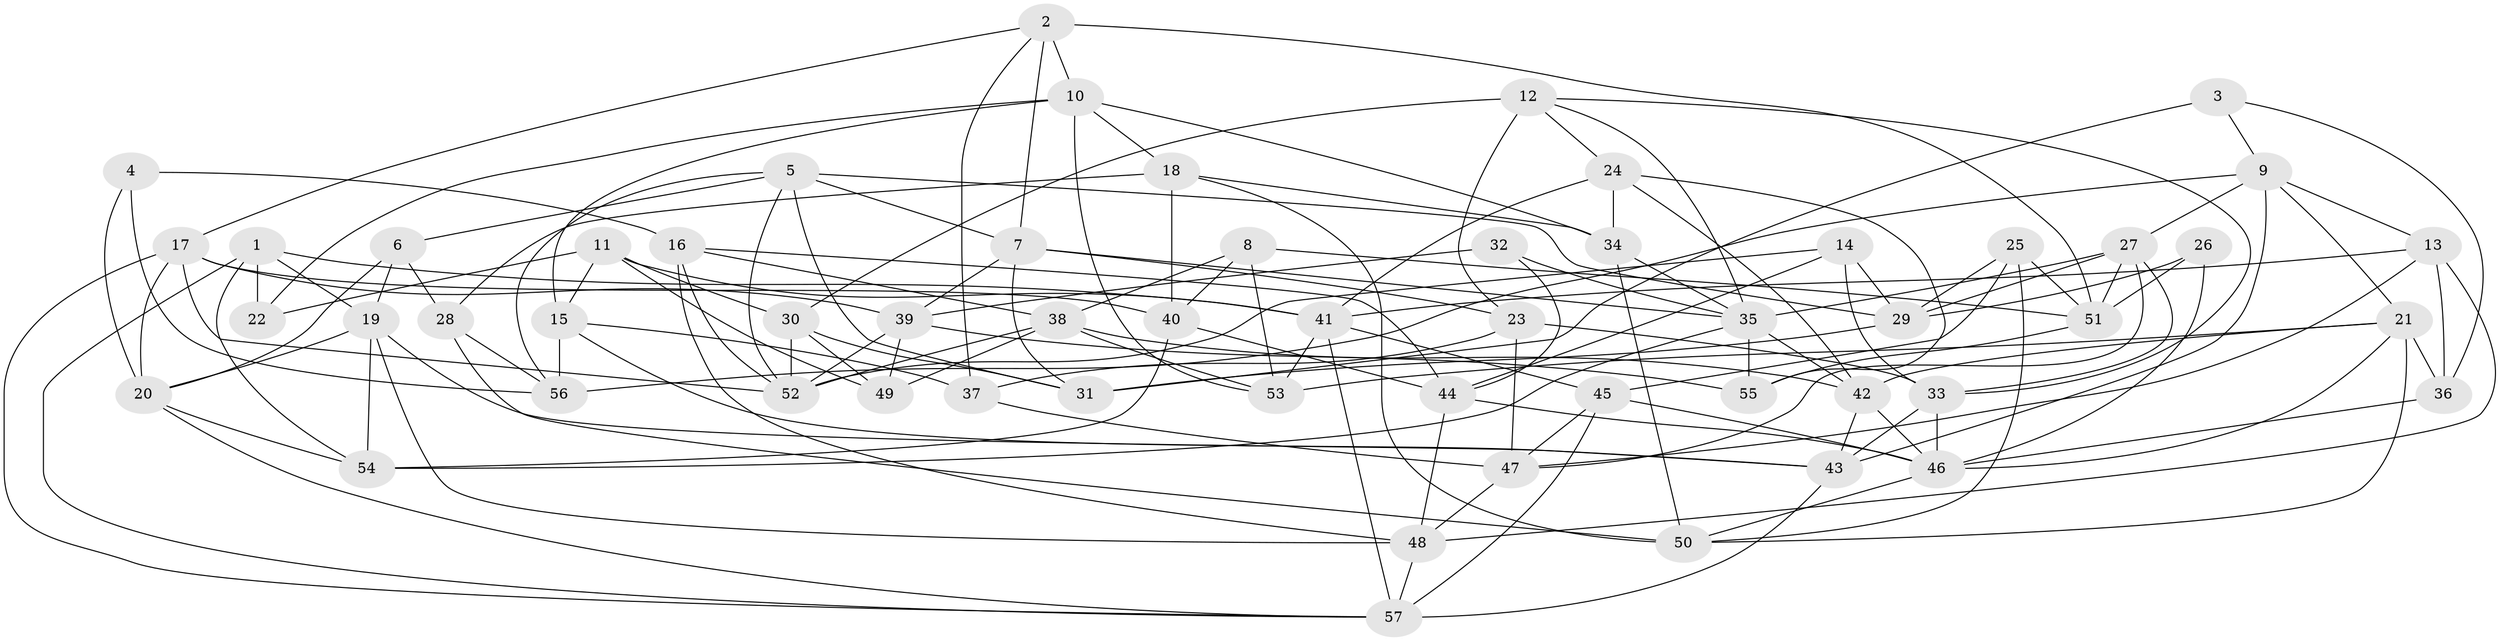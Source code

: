// original degree distribution, {4: 1.0}
// Generated by graph-tools (version 1.1) at 2025/03/03/09/25 03:03:10]
// undirected, 57 vertices, 149 edges
graph export_dot {
graph [start="1"]
  node [color=gray90,style=filled];
  1;
  2;
  3;
  4;
  5;
  6;
  7;
  8;
  9;
  10;
  11;
  12;
  13;
  14;
  15;
  16;
  17;
  18;
  19;
  20;
  21;
  22;
  23;
  24;
  25;
  26;
  27;
  28;
  29;
  30;
  31;
  32;
  33;
  34;
  35;
  36;
  37;
  38;
  39;
  40;
  41;
  42;
  43;
  44;
  45;
  46;
  47;
  48;
  49;
  50;
  51;
  52;
  53;
  54;
  55;
  56;
  57;
  1 -- 19 [weight=1.0];
  1 -- 22 [weight=2.0];
  1 -- 41 [weight=1.0];
  1 -- 54 [weight=1.0];
  1 -- 57 [weight=1.0];
  2 -- 7 [weight=1.0];
  2 -- 10 [weight=1.0];
  2 -- 17 [weight=1.0];
  2 -- 37 [weight=1.0];
  2 -- 51 [weight=2.0];
  3 -- 9 [weight=1.0];
  3 -- 31 [weight=2.0];
  3 -- 36 [weight=1.0];
  4 -- 16 [weight=2.0];
  4 -- 20 [weight=1.0];
  4 -- 56 [weight=1.0];
  5 -- 6 [weight=1.0];
  5 -- 7 [weight=1.0];
  5 -- 29 [weight=1.0];
  5 -- 31 [weight=1.0];
  5 -- 52 [weight=1.0];
  5 -- 56 [weight=1.0];
  6 -- 19 [weight=1.0];
  6 -- 20 [weight=1.0];
  6 -- 28 [weight=1.0];
  7 -- 23 [weight=1.0];
  7 -- 31 [weight=1.0];
  7 -- 35 [weight=1.0];
  7 -- 39 [weight=1.0];
  8 -- 38 [weight=1.0];
  8 -- 40 [weight=1.0];
  8 -- 51 [weight=1.0];
  8 -- 53 [weight=1.0];
  9 -- 13 [weight=1.0];
  9 -- 21 [weight=1.0];
  9 -- 27 [weight=1.0];
  9 -- 43 [weight=1.0];
  9 -- 56 [weight=1.0];
  10 -- 15 [weight=1.0];
  10 -- 18 [weight=1.0];
  10 -- 22 [weight=1.0];
  10 -- 34 [weight=1.0];
  10 -- 53 [weight=1.0];
  11 -- 15 [weight=1.0];
  11 -- 22 [weight=1.0];
  11 -- 30 [weight=1.0];
  11 -- 41 [weight=2.0];
  11 -- 49 [weight=1.0];
  12 -- 23 [weight=2.0];
  12 -- 24 [weight=1.0];
  12 -- 30 [weight=1.0];
  12 -- 33 [weight=1.0];
  12 -- 35 [weight=1.0];
  13 -- 36 [weight=2.0];
  13 -- 41 [weight=1.0];
  13 -- 47 [weight=1.0];
  13 -- 48 [weight=1.0];
  14 -- 29 [weight=1.0];
  14 -- 33 [weight=1.0];
  14 -- 44 [weight=1.0];
  14 -- 52 [weight=1.0];
  15 -- 37 [weight=1.0];
  15 -- 43 [weight=1.0];
  15 -- 56 [weight=2.0];
  16 -- 38 [weight=1.0];
  16 -- 44 [weight=1.0];
  16 -- 48 [weight=1.0];
  16 -- 52 [weight=1.0];
  17 -- 20 [weight=1.0];
  17 -- 39 [weight=1.0];
  17 -- 40 [weight=1.0];
  17 -- 52 [weight=1.0];
  17 -- 57 [weight=1.0];
  18 -- 28 [weight=1.0];
  18 -- 34 [weight=1.0];
  18 -- 40 [weight=2.0];
  18 -- 50 [weight=1.0];
  19 -- 20 [weight=1.0];
  19 -- 43 [weight=1.0];
  19 -- 48 [weight=1.0];
  19 -- 54 [weight=1.0];
  20 -- 54 [weight=1.0];
  20 -- 57 [weight=1.0];
  21 -- 36 [weight=2.0];
  21 -- 42 [weight=1.0];
  21 -- 46 [weight=1.0];
  21 -- 50 [weight=1.0];
  21 -- 53 [weight=2.0];
  23 -- 33 [weight=1.0];
  23 -- 37 [weight=1.0];
  23 -- 47 [weight=1.0];
  24 -- 34 [weight=2.0];
  24 -- 41 [weight=1.0];
  24 -- 42 [weight=1.0];
  24 -- 55 [weight=1.0];
  25 -- 29 [weight=1.0];
  25 -- 45 [weight=1.0];
  25 -- 50 [weight=1.0];
  25 -- 51 [weight=1.0];
  26 -- 29 [weight=1.0];
  26 -- 46 [weight=1.0];
  26 -- 51 [weight=2.0];
  27 -- 29 [weight=1.0];
  27 -- 33 [weight=1.0];
  27 -- 35 [weight=1.0];
  27 -- 47 [weight=1.0];
  27 -- 51 [weight=1.0];
  28 -- 50 [weight=3.0];
  28 -- 56 [weight=1.0];
  29 -- 31 [weight=1.0];
  30 -- 31 [weight=1.0];
  30 -- 49 [weight=1.0];
  30 -- 52 [weight=2.0];
  32 -- 35 [weight=2.0];
  32 -- 39 [weight=1.0];
  32 -- 44 [weight=1.0];
  33 -- 43 [weight=1.0];
  33 -- 46 [weight=1.0];
  34 -- 35 [weight=1.0];
  34 -- 50 [weight=1.0];
  35 -- 42 [weight=1.0];
  35 -- 54 [weight=2.0];
  35 -- 55 [weight=1.0];
  36 -- 46 [weight=1.0];
  37 -- 47 [weight=1.0];
  38 -- 42 [weight=1.0];
  38 -- 49 [weight=1.0];
  38 -- 52 [weight=1.0];
  38 -- 53 [weight=1.0];
  39 -- 49 [weight=1.0];
  39 -- 52 [weight=1.0];
  39 -- 55 [weight=1.0];
  40 -- 44 [weight=1.0];
  40 -- 54 [weight=1.0];
  41 -- 45 [weight=1.0];
  41 -- 53 [weight=1.0];
  41 -- 57 [weight=1.0];
  42 -- 43 [weight=1.0];
  42 -- 46 [weight=1.0];
  43 -- 57 [weight=1.0];
  44 -- 46 [weight=1.0];
  44 -- 48 [weight=1.0];
  45 -- 46 [weight=1.0];
  45 -- 47 [weight=1.0];
  45 -- 57 [weight=2.0];
  46 -- 50 [weight=1.0];
  47 -- 48 [weight=1.0];
  48 -- 57 [weight=1.0];
  51 -- 55 [weight=1.0];
}
